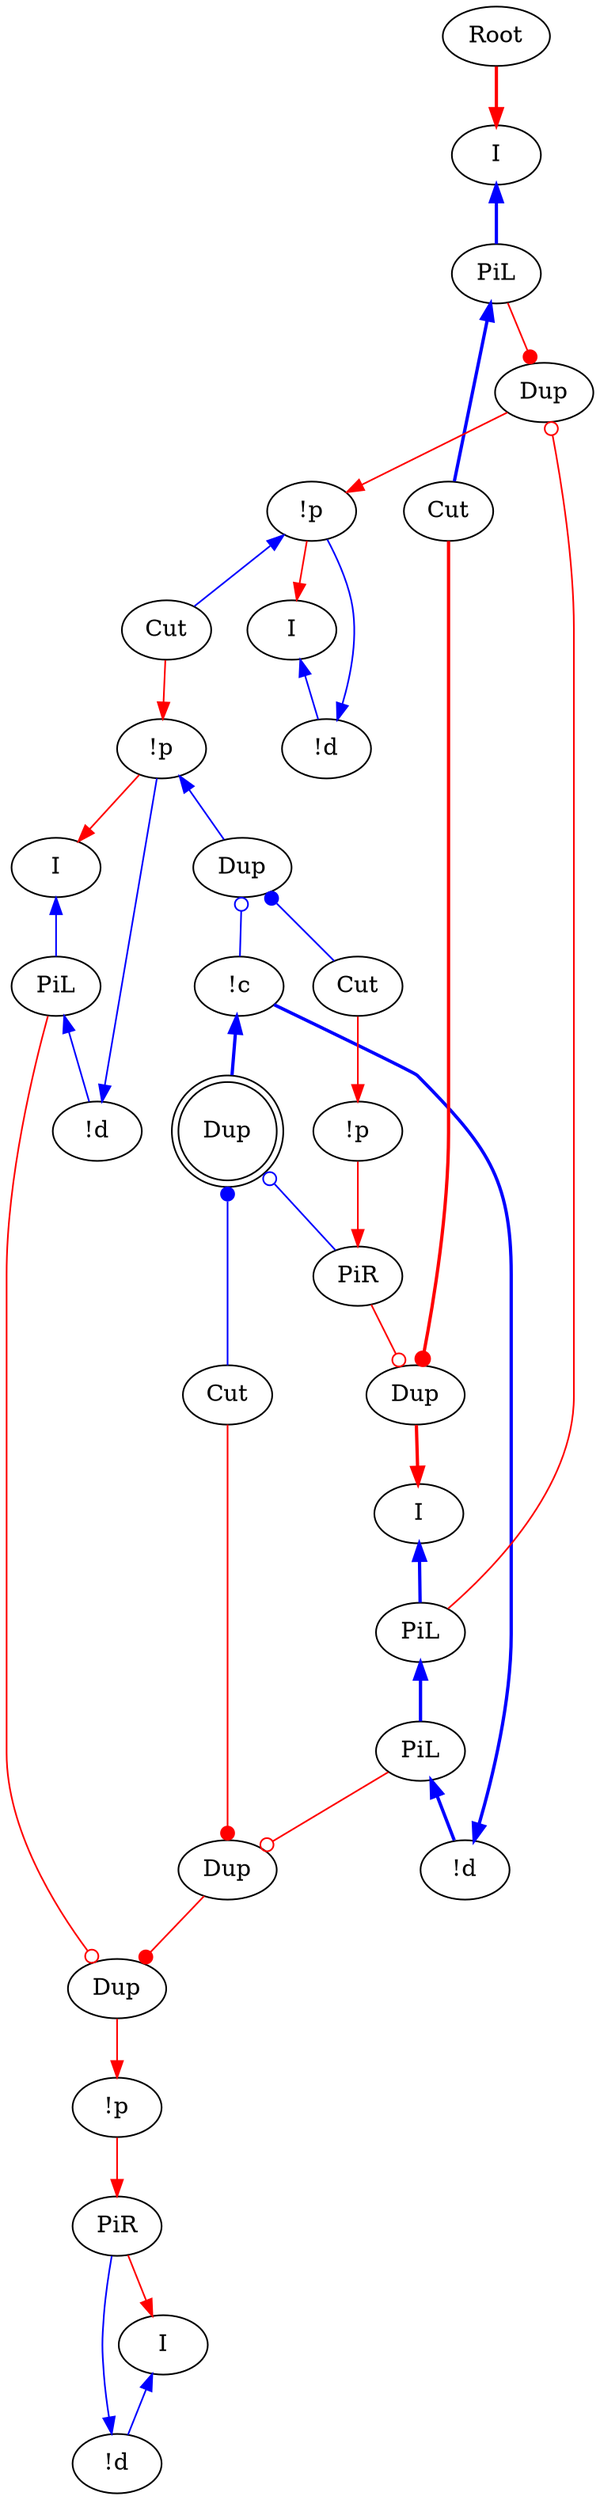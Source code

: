 digraph {
"Root0" [label="Root"]
"!p0" [label="!p"]
"I0" [label="I"]
"!d0" [label="!d"]
"!p1" [label="!p"]
"I1" [label="I"]
"!d1" [label="!d"]
"PiR0" [label="PiR"]
"!p2" [label="!p"]
"Cut0" [label="Cut"]
"!d2" [label="!d"]
"PiL0" [label="PiL"]
"I2" [label="I"]
"Dup0_0" [label="Dup"]
"!c0" [label="!c"]
"!d3" [label="!d"]
"PiL1" [label="PiL"]
"PiL2" [label="PiL"]
"PiL3" [label="PiL"]
"I3" [label="I"]
"I4" [label="I"]
"Dup1_0" [label="Dup"]
"Dup1_1" [label="Dup"]
"Dup1_2" [label="Dup"]
"!p3" [label="!p"]
"Cut1" [label="Cut"]
"PiR1" [label="PiR"]
"Dup2_0" [label="Dup",shape=doublecircle]
"Dup2_1" [label="Dup"]
"Cut2" [label="Cut"]
"Cut3" [label="Cut"]
"!p2" -> "I2"[color=red,tooltip="e11"]
"!d2" -> "!p2"[color=blue,tooltip="e13",dir=back]
"!p2" -> "Dup1_0"[color=blue,tooltip="e15",dir=back]
"PiL0" -> "!d2"[color=blue,tooltip="e17",dir=back]
"I2" -> "PiL0"[color=blue,tooltip="e19",dir=back]
"Dup1_1" -> "Dup0_0"[color=red,tooltip="e20",arrowhead=dot]
"PiL0" -> "Dup0_0"[color=red,tooltip="e21",arrowhead=odot]
"Dup1_0" -> "Cut1"[color=blue,tooltip="e23",arrowtail=dot,dir=back]
"!d3" -> "!c0"[color=blue,tooltip="e24",penwidth=2,dir=back]
"Dup1_0" -> "!c0"[color=blue,tooltip="e25",arrowtail=odot,dir=back]
"PiL1" -> "!d3"[color=blue,tooltip="e27",penwidth=2,dir=back]
"PiL2" -> "Cut3"[color=blue,tooltip="e28",penwidth=2,dir=back]
"PiL3" -> "PiL1"[color=blue,tooltip="e29",penwidth=2,dir=back]
"Cut2" -> "Dup1_1"[color=red,tooltip="e30",arrowhead=dot]
"PiL1" -> "Dup1_1"[color=red,tooltip="e31",arrowhead=odot]
"I3" -> "PiL2"[color=blue,tooltip="e32",penwidth=2,dir=back]
"I4" -> "PiL3"[color=blue,tooltip="e33",penwidth=2,dir=back]
"PiL2" -> "Dup1_2"[color=red,tooltip="e34",arrowhead=dot]
"PiL3" -> "Dup1_2"[color=red,tooltip="e35",arrowhead=odot]
"Cut1" -> "!p3"[color=red,tooltip="e37"]
"!p3" -> "PiR1"[color=red,tooltip="e39"]
"Dup2_0" -> "Cut2"[color=blue,tooltip="e40",arrowtail=dot,dir=back]
"Dup2_0" -> "PiR1"[color=blue,tooltip="e41",arrowtail=odot,dir=back]
"Cut3" -> "Dup2_1"[color=red,tooltip="e42",arrowhead=dot,penwidth=2]
"PiR1" -> "Dup2_1"[color=red,tooltip="e43",arrowhead=odot]
"!c0" -> "Dup2_0"[color=blue,tooltip="e5",penwidth=2,dir=back]
"Dup2_1" -> "I4"[color=red,tooltip="e7",penwidth=2]
"Cut0" -> "!p2"[color=red,tooltip="e9"]
"!p1" -> "PiR0"[color=red,tooltip="hl2i"]
"Dup0_0" -> "!p1"[color=red,tooltip="hl2p"]
"!d1" -> "PiR0"[color=blue,tooltip="i",dir=back]
"I1" -> "!d1"[color=blue,tooltip="il",dir=back]
"PiR0" -> "I1"[color=red,tooltip="ir"]
"Root0" -> "I3"[color=red,tooltip="rettop",penwidth=2]
"!p0" -> "Cut0"[color=blue,tooltip="y2",dir=back]
"!d0" -> "!p0"[color=blue,tooltip="yj",dir=back]
"I0" -> "!d0"[color=blue,tooltip="yl2",dir=back]
"!p0" -> "I0"[color=red,tooltip="yli"]
"Dup1_2" -> "!p0"[color=red,tooltip="ylp"]
}
